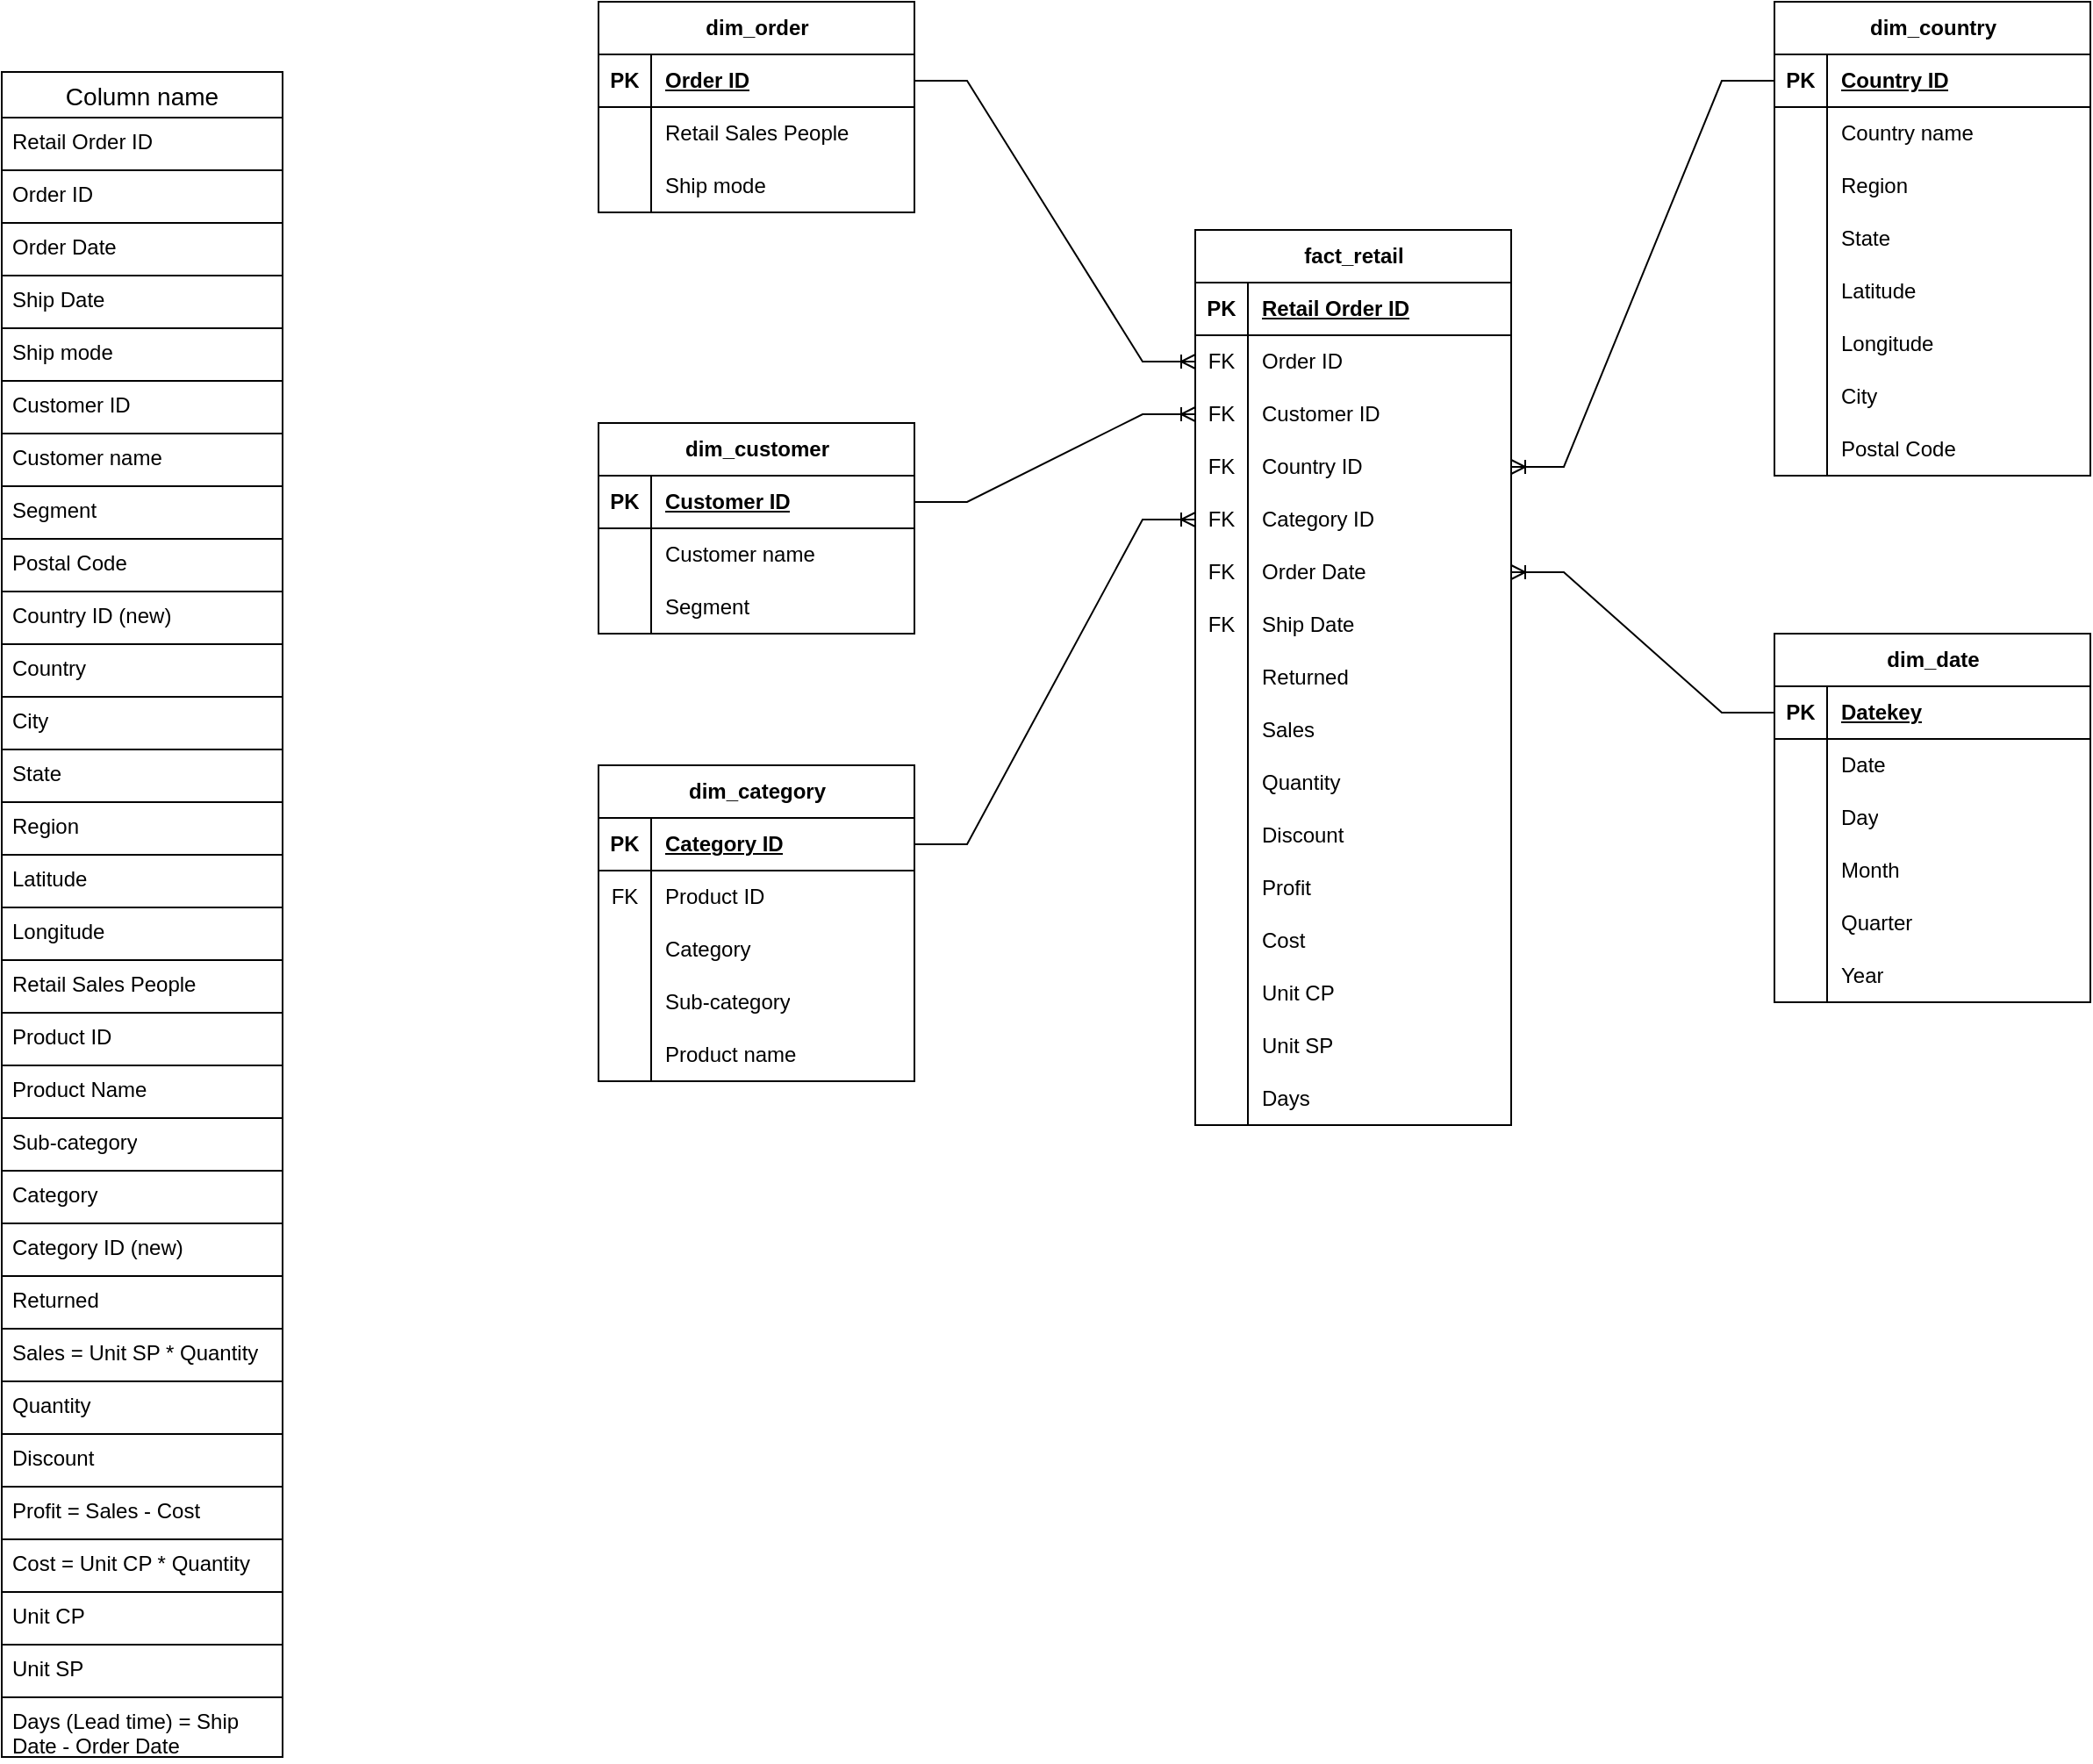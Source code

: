 <mxfile version="27.1.5">
  <diagram name="Trang-1" id="JufBHZk3DTKOrTVZyCO_">
    <mxGraphModel dx="1123" dy="656" grid="1" gridSize="10" guides="1" tooltips="1" connect="1" arrows="1" fold="1" page="1" pageScale="1" pageWidth="827" pageHeight="1169" math="0" shadow="0">
      <root>
        <mxCell id="0" />
        <mxCell id="1" parent="0" />
        <mxCell id="khf0Ti_lGQe8tgm6v5rX-14" value="Column name" style="swimlane;fontStyle=0;childLayout=stackLayout;horizontal=1;startSize=26;horizontalStack=0;resizeParent=1;resizeParentMax=0;resizeLast=0;collapsible=1;marginBottom=0;align=center;fontSize=14;strokeColor=default;" parent="1" vertex="1">
          <mxGeometry x="60" y="100" width="160" height="960" as="geometry">
            <mxRectangle x="60" y="100" width="130" height="30" as="alternateBounds" />
          </mxGeometry>
        </mxCell>
        <mxCell id="khf0Ti_lGQe8tgm6v5rX-15" value="Retail Order ID" style="text;strokeColor=none;fillColor=none;spacingLeft=4;spacingRight=4;overflow=hidden;rotatable=0;points=[[0,0.5],[1,0.5]];portConstraint=eastwest;fontSize=12;whiteSpace=wrap;html=1;" parent="khf0Ti_lGQe8tgm6v5rX-14" vertex="1">
          <mxGeometry y="26" width="160" height="30" as="geometry" />
        </mxCell>
        <mxCell id="khf0Ti_lGQe8tgm6v5rX-16" value="Order ID" style="text;strokeColor=default;fillColor=none;spacingLeft=4;spacingRight=4;overflow=hidden;rotatable=0;points=[[0,0.5],[1,0.5]];portConstraint=eastwest;fontSize=12;whiteSpace=wrap;html=1;" parent="khf0Ti_lGQe8tgm6v5rX-14" vertex="1">
          <mxGeometry y="56" width="160" height="30" as="geometry" />
        </mxCell>
        <mxCell id="khf0Ti_lGQe8tgm6v5rX-17" value="Order Date" style="text;strokeColor=default;fillColor=none;spacingLeft=4;spacingRight=4;overflow=hidden;rotatable=0;points=[[0,0.5],[1,0.5]];portConstraint=eastwest;fontSize=12;whiteSpace=wrap;html=1;" parent="khf0Ti_lGQe8tgm6v5rX-14" vertex="1">
          <mxGeometry y="86" width="160" height="30" as="geometry" />
        </mxCell>
        <mxCell id="khf0Ti_lGQe8tgm6v5rX-20" value="Ship Date" style="text;strokeColor=default;fillColor=none;spacingLeft=4;spacingRight=4;overflow=hidden;rotatable=0;points=[[0,0.5],[1,0.5]];portConstraint=eastwest;fontSize=12;whiteSpace=wrap;html=1;" parent="khf0Ti_lGQe8tgm6v5rX-14" vertex="1">
          <mxGeometry y="116" width="160" height="30" as="geometry" />
        </mxCell>
        <mxCell id="khf0Ti_lGQe8tgm6v5rX-21" value="Ship mode" style="text;strokeColor=default;fillColor=none;spacingLeft=4;spacingRight=4;overflow=hidden;rotatable=0;points=[[0,0.5],[1,0.5]];portConstraint=eastwest;fontSize=12;whiteSpace=wrap;html=1;" parent="khf0Ti_lGQe8tgm6v5rX-14" vertex="1">
          <mxGeometry y="146" width="160" height="30" as="geometry" />
        </mxCell>
        <mxCell id="khf0Ti_lGQe8tgm6v5rX-22" value="Customer ID" style="text;strokeColor=default;fillColor=none;spacingLeft=4;spacingRight=4;overflow=hidden;rotatable=0;points=[[0,0.5],[1,0.5]];portConstraint=eastwest;fontSize=12;whiteSpace=wrap;html=1;" parent="khf0Ti_lGQe8tgm6v5rX-14" vertex="1">
          <mxGeometry y="176" width="160" height="30" as="geometry" />
        </mxCell>
        <mxCell id="khf0Ti_lGQe8tgm6v5rX-23" value="Customer name" style="text;strokeColor=default;fillColor=none;spacingLeft=4;spacingRight=4;overflow=hidden;rotatable=0;points=[[0,0.5],[1,0.5]];portConstraint=eastwest;fontSize=12;whiteSpace=wrap;html=1;" parent="khf0Ti_lGQe8tgm6v5rX-14" vertex="1">
          <mxGeometry y="206" width="160" height="30" as="geometry" />
        </mxCell>
        <mxCell id="khf0Ti_lGQe8tgm6v5rX-24" value="Segment" style="text;strokeColor=default;fillColor=none;spacingLeft=4;spacingRight=4;overflow=hidden;rotatable=0;points=[[0,0.5],[1,0.5]];portConstraint=eastwest;fontSize=12;whiteSpace=wrap;html=1;" parent="khf0Ti_lGQe8tgm6v5rX-14" vertex="1">
          <mxGeometry y="236" width="160" height="30" as="geometry" />
        </mxCell>
        <mxCell id="khf0Ti_lGQe8tgm6v5rX-25" value="Postal Code" style="text;strokeColor=default;fillColor=none;spacingLeft=4;spacingRight=4;overflow=hidden;rotatable=0;points=[[0,0.5],[1,0.5]];portConstraint=eastwest;fontSize=12;whiteSpace=wrap;html=1;" parent="khf0Ti_lGQe8tgm6v5rX-14" vertex="1">
          <mxGeometry y="266" width="160" height="30" as="geometry" />
        </mxCell>
        <mxCell id="khf0Ti_lGQe8tgm6v5rX-129" value="&lt;span&gt;&lt;font style=&quot;color: light-dark(rgb(0, 0, 0), rgb(255, 102, 102));&quot;&gt;Country ID (new)&lt;/font&gt;&lt;/span&gt;" style="text;strokeColor=default;fillColor=none;spacingLeft=4;spacingRight=4;overflow=hidden;rotatable=0;points=[[0,0.5],[1,0.5]];portConstraint=eastwest;fontSize=12;whiteSpace=wrap;html=1;" parent="khf0Ti_lGQe8tgm6v5rX-14" vertex="1">
          <mxGeometry y="296" width="160" height="30" as="geometry" />
        </mxCell>
        <mxCell id="khf0Ti_lGQe8tgm6v5rX-26" value="Country" style="text;strokeColor=default;fillColor=none;spacingLeft=4;spacingRight=4;overflow=hidden;rotatable=0;points=[[0,0.5],[1,0.5]];portConstraint=eastwest;fontSize=12;whiteSpace=wrap;html=1;" parent="khf0Ti_lGQe8tgm6v5rX-14" vertex="1">
          <mxGeometry y="326" width="160" height="30" as="geometry" />
        </mxCell>
        <mxCell id="khf0Ti_lGQe8tgm6v5rX-27" value="City" style="text;strokeColor=default;fillColor=none;spacingLeft=4;spacingRight=4;overflow=hidden;rotatable=0;points=[[0,0.5],[1,0.5]];portConstraint=eastwest;fontSize=12;whiteSpace=wrap;html=1;" parent="khf0Ti_lGQe8tgm6v5rX-14" vertex="1">
          <mxGeometry y="356" width="160" height="30" as="geometry" />
        </mxCell>
        <mxCell id="khf0Ti_lGQe8tgm6v5rX-28" value="State" style="text;strokeColor=default;fillColor=none;spacingLeft=4;spacingRight=4;overflow=hidden;rotatable=0;points=[[0,0.5],[1,0.5]];portConstraint=eastwest;fontSize=12;whiteSpace=wrap;html=1;" parent="khf0Ti_lGQe8tgm6v5rX-14" vertex="1">
          <mxGeometry y="386" width="160" height="30" as="geometry" />
        </mxCell>
        <mxCell id="khf0Ti_lGQe8tgm6v5rX-29" value="Region" style="text;strokeColor=default;fillColor=none;spacingLeft=4;spacingRight=4;overflow=hidden;rotatable=0;points=[[0,0.5],[1,0.5]];portConstraint=eastwest;fontSize=12;whiteSpace=wrap;html=1;" parent="khf0Ti_lGQe8tgm6v5rX-14" vertex="1">
          <mxGeometry y="416" width="160" height="30" as="geometry" />
        </mxCell>
        <mxCell id="khf0Ti_lGQe8tgm6v5rX-30" value="Latitude" style="text;strokeColor=default;fillColor=none;spacingLeft=4;spacingRight=4;overflow=hidden;rotatable=0;points=[[0,0.5],[1,0.5]];portConstraint=eastwest;fontSize=12;whiteSpace=wrap;html=1;" parent="khf0Ti_lGQe8tgm6v5rX-14" vertex="1">
          <mxGeometry y="446" width="160" height="30" as="geometry" />
        </mxCell>
        <mxCell id="khf0Ti_lGQe8tgm6v5rX-31" value="Longitude" style="text;strokeColor=default;fillColor=none;spacingLeft=4;spacingRight=4;overflow=hidden;rotatable=0;points=[[0,0.5],[1,0.5]];portConstraint=eastwest;fontSize=12;whiteSpace=wrap;html=1;" parent="khf0Ti_lGQe8tgm6v5rX-14" vertex="1">
          <mxGeometry y="476" width="160" height="30" as="geometry" />
        </mxCell>
        <mxCell id="khf0Ti_lGQe8tgm6v5rX-32" value="Retail Sales People" style="text;strokeColor=default;fillColor=none;spacingLeft=4;spacingRight=4;overflow=hidden;rotatable=0;points=[[0,0.5],[1,0.5]];portConstraint=eastwest;fontSize=12;whiteSpace=wrap;html=1;" parent="khf0Ti_lGQe8tgm6v5rX-14" vertex="1">
          <mxGeometry y="506" width="160" height="30" as="geometry" />
        </mxCell>
        <mxCell id="khf0Ti_lGQe8tgm6v5rX-33" value="Product ID" style="text;strokeColor=default;fillColor=none;spacingLeft=4;spacingRight=4;overflow=hidden;rotatable=0;points=[[0,0.5],[1,0.5]];portConstraint=eastwest;fontSize=12;whiteSpace=wrap;html=1;" parent="khf0Ti_lGQe8tgm6v5rX-14" vertex="1">
          <mxGeometry y="536" width="160" height="30" as="geometry" />
        </mxCell>
        <mxCell id="khf0Ti_lGQe8tgm6v5rX-34" value="Product Name" style="text;strokeColor=default;fillColor=none;spacingLeft=4;spacingRight=4;overflow=hidden;rotatable=0;points=[[0,0.5],[1,0.5]];portConstraint=eastwest;fontSize=12;whiteSpace=wrap;html=1;" parent="khf0Ti_lGQe8tgm6v5rX-14" vertex="1">
          <mxGeometry y="566" width="160" height="30" as="geometry" />
        </mxCell>
        <mxCell id="khf0Ti_lGQe8tgm6v5rX-35" value="Sub-category" style="text;strokeColor=default;fillColor=none;spacingLeft=4;spacingRight=4;overflow=hidden;rotatable=0;points=[[0,0.5],[1,0.5]];portConstraint=eastwest;fontSize=12;whiteSpace=wrap;html=1;" parent="khf0Ti_lGQe8tgm6v5rX-14" vertex="1">
          <mxGeometry y="596" width="160" height="30" as="geometry" />
        </mxCell>
        <mxCell id="khf0Ti_lGQe8tgm6v5rX-36" value="Category" style="text;strokeColor=default;fillColor=none;spacingLeft=4;spacingRight=4;overflow=hidden;rotatable=0;points=[[0,0.5],[1,0.5]];portConstraint=eastwest;fontSize=12;whiteSpace=wrap;html=1;" parent="khf0Ti_lGQe8tgm6v5rX-14" vertex="1">
          <mxGeometry y="626" width="160" height="30" as="geometry" />
        </mxCell>
        <mxCell id="khf0Ti_lGQe8tgm6v5rX-130" value="&lt;font style=&quot;color: light-dark(rgb(0, 0, 0), rgb(255, 102, 102));&quot;&gt;Category ID (new)&lt;/font&gt;" style="text;strokeColor=default;fillColor=none;spacingLeft=4;spacingRight=4;overflow=hidden;rotatable=0;points=[[0,0.5],[1,0.5]];portConstraint=eastwest;fontSize=12;whiteSpace=wrap;html=1;" parent="khf0Ti_lGQe8tgm6v5rX-14" vertex="1">
          <mxGeometry y="656" width="160" height="30" as="geometry" />
        </mxCell>
        <mxCell id="khf0Ti_lGQe8tgm6v5rX-37" value="Returned" style="text;strokeColor=default;fillColor=none;spacingLeft=4;spacingRight=4;overflow=hidden;rotatable=0;points=[[0,0.5],[1,0.5]];portConstraint=eastwest;fontSize=12;whiteSpace=wrap;html=1;" parent="khf0Ti_lGQe8tgm6v5rX-14" vertex="1">
          <mxGeometry y="686" width="160" height="30" as="geometry" />
        </mxCell>
        <mxCell id="khf0Ti_lGQe8tgm6v5rX-38" value="Sales = Unit SP * Quantity" style="text;strokeColor=default;fillColor=none;spacingLeft=4;spacingRight=4;overflow=hidden;rotatable=0;points=[[0,0.5],[1,0.5]];portConstraint=eastwest;fontSize=12;whiteSpace=wrap;html=1;" parent="khf0Ti_lGQe8tgm6v5rX-14" vertex="1">
          <mxGeometry y="716" width="160" height="30" as="geometry" />
        </mxCell>
        <mxCell id="khf0Ti_lGQe8tgm6v5rX-39" value="Quantity" style="text;strokeColor=default;fillColor=none;spacingLeft=4;spacingRight=4;overflow=hidden;rotatable=0;points=[[0,0.5],[1,0.5]];portConstraint=eastwest;fontSize=12;whiteSpace=wrap;html=1;" parent="khf0Ti_lGQe8tgm6v5rX-14" vertex="1">
          <mxGeometry y="746" width="160" height="30" as="geometry" />
        </mxCell>
        <mxCell id="khf0Ti_lGQe8tgm6v5rX-40" value="Discount" style="text;strokeColor=default;fillColor=none;spacingLeft=4;spacingRight=4;overflow=hidden;rotatable=0;points=[[0,0.5],[1,0.5]];portConstraint=eastwest;fontSize=12;whiteSpace=wrap;html=1;" parent="khf0Ti_lGQe8tgm6v5rX-14" vertex="1">
          <mxGeometry y="776" width="160" height="30" as="geometry" />
        </mxCell>
        <mxCell id="khf0Ti_lGQe8tgm6v5rX-41" value="Profit = Sales - Cost" style="text;strokeColor=default;fillColor=none;spacingLeft=4;spacingRight=4;overflow=hidden;rotatable=0;points=[[0,0.5],[1,0.5]];portConstraint=eastwest;fontSize=12;whiteSpace=wrap;html=1;" parent="khf0Ti_lGQe8tgm6v5rX-14" vertex="1">
          <mxGeometry y="806" width="160" height="30" as="geometry" />
        </mxCell>
        <mxCell id="khf0Ti_lGQe8tgm6v5rX-42" value="Cost = Unit CP * Quantity" style="text;strokeColor=default;fillColor=none;spacingLeft=4;spacingRight=4;overflow=hidden;rotatable=0;points=[[0,0.5],[1,0.5]];portConstraint=eastwest;fontSize=12;whiteSpace=wrap;html=1;" parent="khf0Ti_lGQe8tgm6v5rX-14" vertex="1">
          <mxGeometry y="836" width="160" height="30" as="geometry" />
        </mxCell>
        <mxCell id="khf0Ti_lGQe8tgm6v5rX-43" value="Unit CP" style="text;strokeColor=default;fillColor=none;spacingLeft=4;spacingRight=4;overflow=hidden;rotatable=0;points=[[0,0.5],[1,0.5]];portConstraint=eastwest;fontSize=12;whiteSpace=wrap;html=1;" parent="khf0Ti_lGQe8tgm6v5rX-14" vertex="1">
          <mxGeometry y="866" width="160" height="30" as="geometry" />
        </mxCell>
        <mxCell id="khf0Ti_lGQe8tgm6v5rX-44" value="Unit SP" style="text;strokeColor=default;fillColor=none;spacingLeft=4;spacingRight=4;overflow=hidden;rotatable=0;points=[[0,0.5],[1,0.5]];portConstraint=eastwest;fontSize=12;whiteSpace=wrap;html=1;" parent="khf0Ti_lGQe8tgm6v5rX-14" vertex="1">
          <mxGeometry y="896" width="160" height="30" as="geometry" />
        </mxCell>
        <mxCell id="khf0Ti_lGQe8tgm6v5rX-45" value="Days (Lead time) = Ship Date - Order Date" style="text;strokeColor=default;fillColor=none;spacingLeft=4;spacingRight=4;overflow=hidden;rotatable=0;points=[[0,0.5],[1,0.5]];portConstraint=eastwest;fontSize=12;whiteSpace=wrap;html=1;" parent="khf0Ti_lGQe8tgm6v5rX-14" vertex="1">
          <mxGeometry y="926" width="160" height="34" as="geometry" />
        </mxCell>
        <mxCell id="khf0Ti_lGQe8tgm6v5rX-46" value="fact_retail" style="shape=table;startSize=30;container=1;collapsible=1;childLayout=tableLayout;fixedRows=1;rowLines=0;fontStyle=1;align=center;resizeLast=1;html=1;" parent="1" vertex="1">
          <mxGeometry x="740" y="190" width="180" height="510" as="geometry" />
        </mxCell>
        <mxCell id="khf0Ti_lGQe8tgm6v5rX-47" value="" style="shape=tableRow;horizontal=0;startSize=0;swimlaneHead=0;swimlaneBody=0;fillColor=none;collapsible=0;dropTarget=0;points=[[0,0.5],[1,0.5]];portConstraint=eastwest;top=0;left=0;right=0;bottom=1;" parent="khf0Ti_lGQe8tgm6v5rX-46" vertex="1">
          <mxGeometry y="30" width="180" height="30" as="geometry" />
        </mxCell>
        <mxCell id="khf0Ti_lGQe8tgm6v5rX-48" value="PK" style="shape=partialRectangle;connectable=0;fillColor=none;top=0;left=0;bottom=0;right=0;fontStyle=1;overflow=hidden;whiteSpace=wrap;html=1;" parent="khf0Ti_lGQe8tgm6v5rX-47" vertex="1">
          <mxGeometry width="30" height="30" as="geometry">
            <mxRectangle width="30" height="30" as="alternateBounds" />
          </mxGeometry>
        </mxCell>
        <mxCell id="khf0Ti_lGQe8tgm6v5rX-49" value="Retail Order ID" style="shape=partialRectangle;connectable=0;fillColor=none;top=0;left=0;bottom=0;right=0;align=left;spacingLeft=6;fontStyle=5;overflow=hidden;whiteSpace=wrap;html=1;" parent="khf0Ti_lGQe8tgm6v5rX-47" vertex="1">
          <mxGeometry x="30" width="150" height="30" as="geometry">
            <mxRectangle width="150" height="30" as="alternateBounds" />
          </mxGeometry>
        </mxCell>
        <mxCell id="khf0Ti_lGQe8tgm6v5rX-50" value="" style="shape=tableRow;horizontal=0;startSize=0;swimlaneHead=0;swimlaneBody=0;fillColor=none;collapsible=0;dropTarget=0;points=[[0,0.5],[1,0.5]];portConstraint=eastwest;top=0;left=0;right=0;bottom=0;" parent="khf0Ti_lGQe8tgm6v5rX-46" vertex="1">
          <mxGeometry y="60" width="180" height="30" as="geometry" />
        </mxCell>
        <mxCell id="khf0Ti_lGQe8tgm6v5rX-51" value="FK" style="shape=partialRectangle;connectable=0;fillColor=none;top=0;left=0;bottom=0;right=0;editable=1;overflow=hidden;whiteSpace=wrap;html=1;" parent="khf0Ti_lGQe8tgm6v5rX-50" vertex="1">
          <mxGeometry width="30" height="30" as="geometry">
            <mxRectangle width="30" height="30" as="alternateBounds" />
          </mxGeometry>
        </mxCell>
        <mxCell id="khf0Ti_lGQe8tgm6v5rX-52" value="Order ID" style="shape=partialRectangle;connectable=0;fillColor=none;top=0;left=0;bottom=0;right=0;align=left;spacingLeft=6;overflow=hidden;whiteSpace=wrap;html=1;" parent="khf0Ti_lGQe8tgm6v5rX-50" vertex="1">
          <mxGeometry x="30" width="150" height="30" as="geometry">
            <mxRectangle width="150" height="30" as="alternateBounds" />
          </mxGeometry>
        </mxCell>
        <mxCell id="khf0Ti_lGQe8tgm6v5rX-53" value="" style="shape=tableRow;horizontal=0;startSize=0;swimlaneHead=0;swimlaneBody=0;fillColor=none;collapsible=0;dropTarget=0;points=[[0,0.5],[1,0.5]];portConstraint=eastwest;top=0;left=0;right=0;bottom=0;" parent="khf0Ti_lGQe8tgm6v5rX-46" vertex="1">
          <mxGeometry y="90" width="180" height="30" as="geometry" />
        </mxCell>
        <mxCell id="khf0Ti_lGQe8tgm6v5rX-54" value="FK" style="shape=partialRectangle;connectable=0;fillColor=none;top=0;left=0;bottom=0;right=0;editable=1;overflow=hidden;whiteSpace=wrap;html=1;" parent="khf0Ti_lGQe8tgm6v5rX-53" vertex="1">
          <mxGeometry width="30" height="30" as="geometry">
            <mxRectangle width="30" height="30" as="alternateBounds" />
          </mxGeometry>
        </mxCell>
        <mxCell id="khf0Ti_lGQe8tgm6v5rX-55" value="Customer ID" style="shape=partialRectangle;connectable=0;fillColor=none;top=0;left=0;bottom=0;right=0;align=left;spacingLeft=6;overflow=hidden;whiteSpace=wrap;html=1;" parent="khf0Ti_lGQe8tgm6v5rX-53" vertex="1">
          <mxGeometry x="30" width="150" height="30" as="geometry">
            <mxRectangle width="150" height="30" as="alternateBounds" />
          </mxGeometry>
        </mxCell>
        <mxCell id="khf0Ti_lGQe8tgm6v5rX-56" value="" style="shape=tableRow;horizontal=0;startSize=0;swimlaneHead=0;swimlaneBody=0;fillColor=none;collapsible=0;dropTarget=0;points=[[0,0.5],[1,0.5]];portConstraint=eastwest;top=0;left=0;right=0;bottom=0;" parent="khf0Ti_lGQe8tgm6v5rX-46" vertex="1">
          <mxGeometry y="120" width="180" height="30" as="geometry" />
        </mxCell>
        <mxCell id="khf0Ti_lGQe8tgm6v5rX-57" value="FK" style="shape=partialRectangle;connectable=0;fillColor=none;top=0;left=0;bottom=0;right=0;editable=1;overflow=hidden;whiteSpace=wrap;html=1;" parent="khf0Ti_lGQe8tgm6v5rX-56" vertex="1">
          <mxGeometry width="30" height="30" as="geometry">
            <mxRectangle width="30" height="30" as="alternateBounds" />
          </mxGeometry>
        </mxCell>
        <mxCell id="khf0Ti_lGQe8tgm6v5rX-58" value="Country ID" style="shape=partialRectangle;connectable=0;fillColor=none;top=0;left=0;bottom=0;right=0;align=left;spacingLeft=6;overflow=hidden;whiteSpace=wrap;html=1;" parent="khf0Ti_lGQe8tgm6v5rX-56" vertex="1">
          <mxGeometry x="30" width="150" height="30" as="geometry">
            <mxRectangle width="150" height="30" as="alternateBounds" />
          </mxGeometry>
        </mxCell>
        <mxCell id="khf0Ti_lGQe8tgm6v5rX-166" style="shape=tableRow;horizontal=0;startSize=0;swimlaneHead=0;swimlaneBody=0;fillColor=none;collapsible=0;dropTarget=0;points=[[0,0.5],[1,0.5]];portConstraint=eastwest;top=0;left=0;right=0;bottom=0;" parent="khf0Ti_lGQe8tgm6v5rX-46" vertex="1">
          <mxGeometry y="150" width="180" height="30" as="geometry" />
        </mxCell>
        <mxCell id="khf0Ti_lGQe8tgm6v5rX-167" value="FK" style="shape=partialRectangle;connectable=0;fillColor=none;top=0;left=0;bottom=0;right=0;editable=1;overflow=hidden;whiteSpace=wrap;html=1;" parent="khf0Ti_lGQe8tgm6v5rX-166" vertex="1">
          <mxGeometry width="30" height="30" as="geometry">
            <mxRectangle width="30" height="30" as="alternateBounds" />
          </mxGeometry>
        </mxCell>
        <mxCell id="khf0Ti_lGQe8tgm6v5rX-168" value="Category ID" style="shape=partialRectangle;connectable=0;fillColor=none;top=0;left=0;bottom=0;right=0;align=left;spacingLeft=6;overflow=hidden;whiteSpace=wrap;html=1;" parent="khf0Ti_lGQe8tgm6v5rX-166" vertex="1">
          <mxGeometry x="30" width="150" height="30" as="geometry">
            <mxRectangle width="150" height="30" as="alternateBounds" />
          </mxGeometry>
        </mxCell>
        <mxCell id="khf0Ti_lGQe8tgm6v5rX-181" style="shape=tableRow;horizontal=0;startSize=0;swimlaneHead=0;swimlaneBody=0;fillColor=none;collapsible=0;dropTarget=0;points=[[0,0.5],[1,0.5]];portConstraint=eastwest;top=0;left=0;right=0;bottom=0;" parent="khf0Ti_lGQe8tgm6v5rX-46" vertex="1">
          <mxGeometry y="180" width="180" height="30" as="geometry" />
        </mxCell>
        <mxCell id="khf0Ti_lGQe8tgm6v5rX-182" value="FK" style="shape=partialRectangle;connectable=0;fillColor=none;top=0;left=0;bottom=0;right=0;editable=1;overflow=hidden;whiteSpace=wrap;html=1;" parent="khf0Ti_lGQe8tgm6v5rX-181" vertex="1">
          <mxGeometry width="30" height="30" as="geometry">
            <mxRectangle width="30" height="30" as="alternateBounds" />
          </mxGeometry>
        </mxCell>
        <mxCell id="khf0Ti_lGQe8tgm6v5rX-183" value="Order Date" style="shape=partialRectangle;connectable=0;fillColor=none;top=0;left=0;bottom=0;right=0;align=left;spacingLeft=6;overflow=hidden;whiteSpace=wrap;html=1;" parent="khf0Ti_lGQe8tgm6v5rX-181" vertex="1">
          <mxGeometry x="30" width="150" height="30" as="geometry">
            <mxRectangle width="150" height="30" as="alternateBounds" />
          </mxGeometry>
        </mxCell>
        <mxCell id="khf0Ti_lGQe8tgm6v5rX-178" style="shape=tableRow;horizontal=0;startSize=0;swimlaneHead=0;swimlaneBody=0;fillColor=none;collapsible=0;dropTarget=0;points=[[0,0.5],[1,0.5]];portConstraint=eastwest;top=0;left=0;right=0;bottom=0;" parent="khf0Ti_lGQe8tgm6v5rX-46" vertex="1">
          <mxGeometry y="210" width="180" height="30" as="geometry" />
        </mxCell>
        <mxCell id="khf0Ti_lGQe8tgm6v5rX-179" value="&lt;font style=&quot;color: light-dark(rgb(0, 0, 0), rgb(255, 255, 102));&quot;&gt;FK&lt;/font&gt;" style="shape=partialRectangle;connectable=0;fillColor=none;top=0;left=0;bottom=0;right=0;editable=1;overflow=hidden;whiteSpace=wrap;html=1;" parent="khf0Ti_lGQe8tgm6v5rX-178" vertex="1">
          <mxGeometry width="30" height="30" as="geometry">
            <mxRectangle width="30" height="30" as="alternateBounds" />
          </mxGeometry>
        </mxCell>
        <mxCell id="khf0Ti_lGQe8tgm6v5rX-180" value="Ship Date" style="shape=partialRectangle;connectable=0;fillColor=none;top=0;left=0;bottom=0;right=0;align=left;spacingLeft=6;overflow=hidden;whiteSpace=wrap;html=1;" parent="khf0Ti_lGQe8tgm6v5rX-178" vertex="1">
          <mxGeometry x="30" width="150" height="30" as="geometry">
            <mxRectangle width="150" height="30" as="alternateBounds" />
          </mxGeometry>
        </mxCell>
        <mxCell id="khf0Ti_lGQe8tgm6v5rX-175" style="shape=tableRow;horizontal=0;startSize=0;swimlaneHead=0;swimlaneBody=0;fillColor=none;collapsible=0;dropTarget=0;points=[[0,0.5],[1,0.5]];portConstraint=eastwest;top=0;left=0;right=0;bottom=0;" parent="khf0Ti_lGQe8tgm6v5rX-46" vertex="1">
          <mxGeometry y="240" width="180" height="30" as="geometry" />
        </mxCell>
        <mxCell id="khf0Ti_lGQe8tgm6v5rX-176" style="shape=partialRectangle;connectable=0;fillColor=none;top=0;left=0;bottom=0;right=0;editable=1;overflow=hidden;whiteSpace=wrap;html=1;" parent="khf0Ti_lGQe8tgm6v5rX-175" vertex="1">
          <mxGeometry width="30" height="30" as="geometry">
            <mxRectangle width="30" height="30" as="alternateBounds" />
          </mxGeometry>
        </mxCell>
        <mxCell id="khf0Ti_lGQe8tgm6v5rX-177" value="Returned" style="shape=partialRectangle;connectable=0;fillColor=none;top=0;left=0;bottom=0;right=0;align=left;spacingLeft=6;overflow=hidden;whiteSpace=wrap;html=1;" parent="khf0Ti_lGQe8tgm6v5rX-175" vertex="1">
          <mxGeometry x="30" width="150" height="30" as="geometry">
            <mxRectangle width="150" height="30" as="alternateBounds" />
          </mxGeometry>
        </mxCell>
        <mxCell id="khf0Ti_lGQe8tgm6v5rX-172" style="shape=tableRow;horizontal=0;startSize=0;swimlaneHead=0;swimlaneBody=0;fillColor=none;collapsible=0;dropTarget=0;points=[[0,0.5],[1,0.5]];portConstraint=eastwest;top=0;left=0;right=0;bottom=0;" parent="khf0Ti_lGQe8tgm6v5rX-46" vertex="1">
          <mxGeometry y="270" width="180" height="30" as="geometry" />
        </mxCell>
        <mxCell id="khf0Ti_lGQe8tgm6v5rX-173" style="shape=partialRectangle;connectable=0;fillColor=none;top=0;left=0;bottom=0;right=0;editable=1;overflow=hidden;whiteSpace=wrap;html=1;" parent="khf0Ti_lGQe8tgm6v5rX-172" vertex="1">
          <mxGeometry width="30" height="30" as="geometry">
            <mxRectangle width="30" height="30" as="alternateBounds" />
          </mxGeometry>
        </mxCell>
        <mxCell id="khf0Ti_lGQe8tgm6v5rX-174" value="Sales" style="shape=partialRectangle;connectable=0;fillColor=none;top=0;left=0;bottom=0;right=0;align=left;spacingLeft=6;overflow=hidden;whiteSpace=wrap;html=1;" parent="khf0Ti_lGQe8tgm6v5rX-172" vertex="1">
          <mxGeometry x="30" width="150" height="30" as="geometry">
            <mxRectangle width="150" height="30" as="alternateBounds" />
          </mxGeometry>
        </mxCell>
        <mxCell id="khf0Ti_lGQe8tgm6v5rX-169" style="shape=tableRow;horizontal=0;startSize=0;swimlaneHead=0;swimlaneBody=0;fillColor=none;collapsible=0;dropTarget=0;points=[[0,0.5],[1,0.5]];portConstraint=eastwest;top=0;left=0;right=0;bottom=0;" parent="khf0Ti_lGQe8tgm6v5rX-46" vertex="1">
          <mxGeometry y="300" width="180" height="30" as="geometry" />
        </mxCell>
        <mxCell id="khf0Ti_lGQe8tgm6v5rX-170" style="shape=partialRectangle;connectable=0;fillColor=none;top=0;left=0;bottom=0;right=0;editable=1;overflow=hidden;whiteSpace=wrap;html=1;" parent="khf0Ti_lGQe8tgm6v5rX-169" vertex="1">
          <mxGeometry width="30" height="30" as="geometry">
            <mxRectangle width="30" height="30" as="alternateBounds" />
          </mxGeometry>
        </mxCell>
        <mxCell id="khf0Ti_lGQe8tgm6v5rX-171" value="Quantity" style="shape=partialRectangle;connectable=0;fillColor=none;top=0;left=0;bottom=0;right=0;align=left;spacingLeft=6;overflow=hidden;whiteSpace=wrap;html=1;" parent="khf0Ti_lGQe8tgm6v5rX-169" vertex="1">
          <mxGeometry x="30" width="150" height="30" as="geometry">
            <mxRectangle width="150" height="30" as="alternateBounds" />
          </mxGeometry>
        </mxCell>
        <mxCell id="khf0Ti_lGQe8tgm6v5rX-184" style="shape=tableRow;horizontal=0;startSize=0;swimlaneHead=0;swimlaneBody=0;fillColor=none;collapsible=0;dropTarget=0;points=[[0,0.5],[1,0.5]];portConstraint=eastwest;top=0;left=0;right=0;bottom=0;" parent="khf0Ti_lGQe8tgm6v5rX-46" vertex="1">
          <mxGeometry y="330" width="180" height="30" as="geometry" />
        </mxCell>
        <mxCell id="khf0Ti_lGQe8tgm6v5rX-185" style="shape=partialRectangle;connectable=0;fillColor=none;top=0;left=0;bottom=0;right=0;editable=1;overflow=hidden;whiteSpace=wrap;html=1;" parent="khf0Ti_lGQe8tgm6v5rX-184" vertex="1">
          <mxGeometry width="30" height="30" as="geometry">
            <mxRectangle width="30" height="30" as="alternateBounds" />
          </mxGeometry>
        </mxCell>
        <mxCell id="khf0Ti_lGQe8tgm6v5rX-186" value="Discount" style="shape=partialRectangle;connectable=0;fillColor=none;top=0;left=0;bottom=0;right=0;align=left;spacingLeft=6;overflow=hidden;whiteSpace=wrap;html=1;" parent="khf0Ti_lGQe8tgm6v5rX-184" vertex="1">
          <mxGeometry x="30" width="150" height="30" as="geometry">
            <mxRectangle width="150" height="30" as="alternateBounds" />
          </mxGeometry>
        </mxCell>
        <mxCell id="khf0Ti_lGQe8tgm6v5rX-187" style="shape=tableRow;horizontal=0;startSize=0;swimlaneHead=0;swimlaneBody=0;fillColor=none;collapsible=0;dropTarget=0;points=[[0,0.5],[1,0.5]];portConstraint=eastwest;top=0;left=0;right=0;bottom=0;" parent="khf0Ti_lGQe8tgm6v5rX-46" vertex="1">
          <mxGeometry y="360" width="180" height="30" as="geometry" />
        </mxCell>
        <mxCell id="khf0Ti_lGQe8tgm6v5rX-188" style="shape=partialRectangle;connectable=0;fillColor=none;top=0;left=0;bottom=0;right=0;editable=1;overflow=hidden;whiteSpace=wrap;html=1;" parent="khf0Ti_lGQe8tgm6v5rX-187" vertex="1">
          <mxGeometry width="30" height="30" as="geometry">
            <mxRectangle width="30" height="30" as="alternateBounds" />
          </mxGeometry>
        </mxCell>
        <mxCell id="khf0Ti_lGQe8tgm6v5rX-189" value="Profit" style="shape=partialRectangle;connectable=0;fillColor=none;top=0;left=0;bottom=0;right=0;align=left;spacingLeft=6;overflow=hidden;whiteSpace=wrap;html=1;" parent="khf0Ti_lGQe8tgm6v5rX-187" vertex="1">
          <mxGeometry x="30" width="150" height="30" as="geometry">
            <mxRectangle width="150" height="30" as="alternateBounds" />
          </mxGeometry>
        </mxCell>
        <mxCell id="khf0Ti_lGQe8tgm6v5rX-190" style="shape=tableRow;horizontal=0;startSize=0;swimlaneHead=0;swimlaneBody=0;fillColor=none;collapsible=0;dropTarget=0;points=[[0,0.5],[1,0.5]];portConstraint=eastwest;top=0;left=0;right=0;bottom=0;" parent="khf0Ti_lGQe8tgm6v5rX-46" vertex="1">
          <mxGeometry y="390" width="180" height="30" as="geometry" />
        </mxCell>
        <mxCell id="khf0Ti_lGQe8tgm6v5rX-191" style="shape=partialRectangle;connectable=0;fillColor=none;top=0;left=0;bottom=0;right=0;editable=1;overflow=hidden;whiteSpace=wrap;html=1;" parent="khf0Ti_lGQe8tgm6v5rX-190" vertex="1">
          <mxGeometry width="30" height="30" as="geometry">
            <mxRectangle width="30" height="30" as="alternateBounds" />
          </mxGeometry>
        </mxCell>
        <mxCell id="khf0Ti_lGQe8tgm6v5rX-192" value="Cost" style="shape=partialRectangle;connectable=0;fillColor=none;top=0;left=0;bottom=0;right=0;align=left;spacingLeft=6;overflow=hidden;whiteSpace=wrap;html=1;" parent="khf0Ti_lGQe8tgm6v5rX-190" vertex="1">
          <mxGeometry x="30" width="150" height="30" as="geometry">
            <mxRectangle width="150" height="30" as="alternateBounds" />
          </mxGeometry>
        </mxCell>
        <mxCell id="khf0Ti_lGQe8tgm6v5rX-193" style="shape=tableRow;horizontal=0;startSize=0;swimlaneHead=0;swimlaneBody=0;fillColor=none;collapsible=0;dropTarget=0;points=[[0,0.5],[1,0.5]];portConstraint=eastwest;top=0;left=0;right=0;bottom=0;" parent="khf0Ti_lGQe8tgm6v5rX-46" vertex="1">
          <mxGeometry y="420" width="180" height="30" as="geometry" />
        </mxCell>
        <mxCell id="khf0Ti_lGQe8tgm6v5rX-194" style="shape=partialRectangle;connectable=0;fillColor=none;top=0;left=0;bottom=0;right=0;editable=1;overflow=hidden;whiteSpace=wrap;html=1;" parent="khf0Ti_lGQe8tgm6v5rX-193" vertex="1">
          <mxGeometry width="30" height="30" as="geometry">
            <mxRectangle width="30" height="30" as="alternateBounds" />
          </mxGeometry>
        </mxCell>
        <mxCell id="khf0Ti_lGQe8tgm6v5rX-195" value="Unit CP" style="shape=partialRectangle;connectable=0;fillColor=none;top=0;left=0;bottom=0;right=0;align=left;spacingLeft=6;overflow=hidden;whiteSpace=wrap;html=1;" parent="khf0Ti_lGQe8tgm6v5rX-193" vertex="1">
          <mxGeometry x="30" width="150" height="30" as="geometry">
            <mxRectangle width="150" height="30" as="alternateBounds" />
          </mxGeometry>
        </mxCell>
        <mxCell id="khf0Ti_lGQe8tgm6v5rX-196" style="shape=tableRow;horizontal=0;startSize=0;swimlaneHead=0;swimlaneBody=0;fillColor=none;collapsible=0;dropTarget=0;points=[[0,0.5],[1,0.5]];portConstraint=eastwest;top=0;left=0;right=0;bottom=0;" parent="khf0Ti_lGQe8tgm6v5rX-46" vertex="1">
          <mxGeometry y="450" width="180" height="30" as="geometry" />
        </mxCell>
        <mxCell id="khf0Ti_lGQe8tgm6v5rX-197" style="shape=partialRectangle;connectable=0;fillColor=none;top=0;left=0;bottom=0;right=0;editable=1;overflow=hidden;whiteSpace=wrap;html=1;" parent="khf0Ti_lGQe8tgm6v5rX-196" vertex="1">
          <mxGeometry width="30" height="30" as="geometry">
            <mxRectangle width="30" height="30" as="alternateBounds" />
          </mxGeometry>
        </mxCell>
        <mxCell id="khf0Ti_lGQe8tgm6v5rX-198" value="Unit SP" style="shape=partialRectangle;connectable=0;fillColor=none;top=0;left=0;bottom=0;right=0;align=left;spacingLeft=6;overflow=hidden;whiteSpace=wrap;html=1;" parent="khf0Ti_lGQe8tgm6v5rX-196" vertex="1">
          <mxGeometry x="30" width="150" height="30" as="geometry">
            <mxRectangle width="150" height="30" as="alternateBounds" />
          </mxGeometry>
        </mxCell>
        <mxCell id="khf0Ti_lGQe8tgm6v5rX-199" style="shape=tableRow;horizontal=0;startSize=0;swimlaneHead=0;swimlaneBody=0;fillColor=none;collapsible=0;dropTarget=0;points=[[0,0.5],[1,0.5]];portConstraint=eastwest;top=0;left=0;right=0;bottom=0;" parent="khf0Ti_lGQe8tgm6v5rX-46" vertex="1">
          <mxGeometry y="480" width="180" height="30" as="geometry" />
        </mxCell>
        <mxCell id="khf0Ti_lGQe8tgm6v5rX-200" style="shape=partialRectangle;connectable=0;fillColor=none;top=0;left=0;bottom=0;right=0;editable=1;overflow=hidden;whiteSpace=wrap;html=1;" parent="khf0Ti_lGQe8tgm6v5rX-199" vertex="1">
          <mxGeometry width="30" height="30" as="geometry">
            <mxRectangle width="30" height="30" as="alternateBounds" />
          </mxGeometry>
        </mxCell>
        <mxCell id="khf0Ti_lGQe8tgm6v5rX-201" value="Days" style="shape=partialRectangle;connectable=0;fillColor=none;top=0;left=0;bottom=0;right=0;align=left;spacingLeft=6;overflow=hidden;whiteSpace=wrap;html=1;" parent="khf0Ti_lGQe8tgm6v5rX-199" vertex="1">
          <mxGeometry x="30" width="150" height="30" as="geometry">
            <mxRectangle width="150" height="30" as="alternateBounds" />
          </mxGeometry>
        </mxCell>
        <mxCell id="khf0Ti_lGQe8tgm6v5rX-59" value="dim_order" style="shape=table;startSize=30;container=1;collapsible=1;childLayout=tableLayout;fixedRows=1;rowLines=0;fontStyle=1;align=center;resizeLast=1;html=1;" parent="1" vertex="1">
          <mxGeometry x="400" y="60" width="180" height="120" as="geometry" />
        </mxCell>
        <mxCell id="khf0Ti_lGQe8tgm6v5rX-60" value="" style="shape=tableRow;horizontal=0;startSize=0;swimlaneHead=0;swimlaneBody=0;fillColor=none;collapsible=0;dropTarget=0;points=[[0,0.5],[1,0.5]];portConstraint=eastwest;top=0;left=0;right=0;bottom=1;" parent="khf0Ti_lGQe8tgm6v5rX-59" vertex="1">
          <mxGeometry y="30" width="180" height="30" as="geometry" />
        </mxCell>
        <mxCell id="khf0Ti_lGQe8tgm6v5rX-61" value="PK" style="shape=partialRectangle;connectable=0;fillColor=none;top=0;left=0;bottom=0;right=0;fontStyle=1;overflow=hidden;whiteSpace=wrap;html=1;" parent="khf0Ti_lGQe8tgm6v5rX-60" vertex="1">
          <mxGeometry width="30" height="30" as="geometry">
            <mxRectangle width="30" height="30" as="alternateBounds" />
          </mxGeometry>
        </mxCell>
        <mxCell id="khf0Ti_lGQe8tgm6v5rX-62" value="Order ID" style="shape=partialRectangle;connectable=0;fillColor=none;top=0;left=0;bottom=0;right=0;align=left;spacingLeft=6;fontStyle=5;overflow=hidden;whiteSpace=wrap;html=1;" parent="khf0Ti_lGQe8tgm6v5rX-60" vertex="1">
          <mxGeometry x="30" width="150" height="30" as="geometry">
            <mxRectangle width="150" height="30" as="alternateBounds" />
          </mxGeometry>
        </mxCell>
        <mxCell id="khf0Ti_lGQe8tgm6v5rX-63" value="" style="shape=tableRow;horizontal=0;startSize=0;swimlaneHead=0;swimlaneBody=0;fillColor=none;collapsible=0;dropTarget=0;points=[[0,0.5],[1,0.5]];portConstraint=eastwest;top=0;left=0;right=0;bottom=0;" parent="khf0Ti_lGQe8tgm6v5rX-59" vertex="1">
          <mxGeometry y="60" width="180" height="30" as="geometry" />
        </mxCell>
        <mxCell id="khf0Ti_lGQe8tgm6v5rX-64" value="" style="shape=partialRectangle;connectable=0;fillColor=none;top=0;left=0;bottom=0;right=0;editable=1;overflow=hidden;whiteSpace=wrap;html=1;" parent="khf0Ti_lGQe8tgm6v5rX-63" vertex="1">
          <mxGeometry width="30" height="30" as="geometry">
            <mxRectangle width="30" height="30" as="alternateBounds" />
          </mxGeometry>
        </mxCell>
        <mxCell id="khf0Ti_lGQe8tgm6v5rX-65" value="Retail Sales People" style="shape=partialRectangle;connectable=0;fillColor=none;top=0;left=0;bottom=0;right=0;align=left;spacingLeft=6;overflow=hidden;whiteSpace=wrap;html=1;" parent="khf0Ti_lGQe8tgm6v5rX-63" vertex="1">
          <mxGeometry x="30" width="150" height="30" as="geometry">
            <mxRectangle width="150" height="30" as="alternateBounds" />
          </mxGeometry>
        </mxCell>
        <mxCell id="khf0Ti_lGQe8tgm6v5rX-88" style="shape=tableRow;horizontal=0;startSize=0;swimlaneHead=0;swimlaneBody=0;fillColor=none;collapsible=0;dropTarget=0;points=[[0,0.5],[1,0.5]];portConstraint=eastwest;top=0;left=0;right=0;bottom=0;" parent="khf0Ti_lGQe8tgm6v5rX-59" vertex="1">
          <mxGeometry y="90" width="180" height="30" as="geometry" />
        </mxCell>
        <mxCell id="khf0Ti_lGQe8tgm6v5rX-89" style="shape=partialRectangle;connectable=0;fillColor=none;top=0;left=0;bottom=0;right=0;editable=1;overflow=hidden;whiteSpace=wrap;html=1;" parent="khf0Ti_lGQe8tgm6v5rX-88" vertex="1">
          <mxGeometry width="30" height="30" as="geometry">
            <mxRectangle width="30" height="30" as="alternateBounds" />
          </mxGeometry>
        </mxCell>
        <mxCell id="khf0Ti_lGQe8tgm6v5rX-90" value="Ship mode" style="shape=partialRectangle;connectable=0;fillColor=none;top=0;left=0;bottom=0;right=0;align=left;spacingLeft=6;overflow=hidden;whiteSpace=wrap;html=1;" parent="khf0Ti_lGQe8tgm6v5rX-88" vertex="1">
          <mxGeometry x="30" width="150" height="30" as="geometry">
            <mxRectangle width="150" height="30" as="alternateBounds" />
          </mxGeometry>
        </mxCell>
        <mxCell id="khf0Ti_lGQe8tgm6v5rX-75" value="dim_customer" style="shape=table;startSize=30;container=1;collapsible=1;childLayout=tableLayout;fixedRows=1;rowLines=0;fontStyle=1;align=center;resizeLast=1;html=1;" parent="1" vertex="1">
          <mxGeometry x="400" y="300" width="180" height="120" as="geometry" />
        </mxCell>
        <mxCell id="khf0Ti_lGQe8tgm6v5rX-76" value="" style="shape=tableRow;horizontal=0;startSize=0;swimlaneHead=0;swimlaneBody=0;fillColor=none;collapsible=0;dropTarget=0;points=[[0,0.5],[1,0.5]];portConstraint=eastwest;top=0;left=0;right=0;bottom=1;" parent="khf0Ti_lGQe8tgm6v5rX-75" vertex="1">
          <mxGeometry y="30" width="180" height="30" as="geometry" />
        </mxCell>
        <mxCell id="khf0Ti_lGQe8tgm6v5rX-77" value="PK" style="shape=partialRectangle;connectable=0;fillColor=none;top=0;left=0;bottom=0;right=0;fontStyle=1;overflow=hidden;whiteSpace=wrap;html=1;" parent="khf0Ti_lGQe8tgm6v5rX-76" vertex="1">
          <mxGeometry width="30" height="30" as="geometry">
            <mxRectangle width="30" height="30" as="alternateBounds" />
          </mxGeometry>
        </mxCell>
        <mxCell id="khf0Ti_lGQe8tgm6v5rX-78" value="Customer ID" style="shape=partialRectangle;connectable=0;fillColor=none;top=0;left=0;bottom=0;right=0;align=left;spacingLeft=6;fontStyle=5;overflow=hidden;whiteSpace=wrap;html=1;" parent="khf0Ti_lGQe8tgm6v5rX-76" vertex="1">
          <mxGeometry x="30" width="150" height="30" as="geometry">
            <mxRectangle width="150" height="30" as="alternateBounds" />
          </mxGeometry>
        </mxCell>
        <mxCell id="khf0Ti_lGQe8tgm6v5rX-79" value="" style="shape=tableRow;horizontal=0;startSize=0;swimlaneHead=0;swimlaneBody=0;fillColor=none;collapsible=0;dropTarget=0;points=[[0,0.5],[1,0.5]];portConstraint=eastwest;top=0;left=0;right=0;bottom=0;" parent="khf0Ti_lGQe8tgm6v5rX-75" vertex="1">
          <mxGeometry y="60" width="180" height="30" as="geometry" />
        </mxCell>
        <mxCell id="khf0Ti_lGQe8tgm6v5rX-80" value="" style="shape=partialRectangle;connectable=0;fillColor=none;top=0;left=0;bottom=0;right=0;editable=1;overflow=hidden;whiteSpace=wrap;html=1;" parent="khf0Ti_lGQe8tgm6v5rX-79" vertex="1">
          <mxGeometry width="30" height="30" as="geometry">
            <mxRectangle width="30" height="30" as="alternateBounds" />
          </mxGeometry>
        </mxCell>
        <mxCell id="khf0Ti_lGQe8tgm6v5rX-81" value="Customer name" style="shape=partialRectangle;connectable=0;fillColor=none;top=0;left=0;bottom=0;right=0;align=left;spacingLeft=6;overflow=hidden;whiteSpace=wrap;html=1;" parent="khf0Ti_lGQe8tgm6v5rX-79" vertex="1">
          <mxGeometry x="30" width="150" height="30" as="geometry">
            <mxRectangle width="150" height="30" as="alternateBounds" />
          </mxGeometry>
        </mxCell>
        <mxCell id="khf0Ti_lGQe8tgm6v5rX-82" value="" style="shape=tableRow;horizontal=0;startSize=0;swimlaneHead=0;swimlaneBody=0;fillColor=none;collapsible=0;dropTarget=0;points=[[0,0.5],[1,0.5]];portConstraint=eastwest;top=0;left=0;right=0;bottom=0;" parent="khf0Ti_lGQe8tgm6v5rX-75" vertex="1">
          <mxGeometry y="90" width="180" height="30" as="geometry" />
        </mxCell>
        <mxCell id="khf0Ti_lGQe8tgm6v5rX-83" value="" style="shape=partialRectangle;connectable=0;fillColor=none;top=0;left=0;bottom=0;right=0;editable=1;overflow=hidden;whiteSpace=wrap;html=1;" parent="khf0Ti_lGQe8tgm6v5rX-82" vertex="1">
          <mxGeometry width="30" height="30" as="geometry">
            <mxRectangle width="30" height="30" as="alternateBounds" />
          </mxGeometry>
        </mxCell>
        <mxCell id="khf0Ti_lGQe8tgm6v5rX-84" value="Segment" style="shape=partialRectangle;connectable=0;fillColor=none;top=0;left=0;bottom=0;right=0;align=left;spacingLeft=6;overflow=hidden;whiteSpace=wrap;html=1;" parent="khf0Ti_lGQe8tgm6v5rX-82" vertex="1">
          <mxGeometry x="30" width="150" height="30" as="geometry">
            <mxRectangle width="150" height="30" as="alternateBounds" />
          </mxGeometry>
        </mxCell>
        <mxCell id="khf0Ti_lGQe8tgm6v5rX-91" value="dim_country" style="shape=table;startSize=30;container=1;collapsible=1;childLayout=tableLayout;fixedRows=1;rowLines=0;fontStyle=1;align=center;resizeLast=1;html=1;" parent="1" vertex="1">
          <mxGeometry x="1070" y="60" width="180" height="270" as="geometry" />
        </mxCell>
        <mxCell id="khf0Ti_lGQe8tgm6v5rX-92" value="" style="shape=tableRow;horizontal=0;startSize=0;swimlaneHead=0;swimlaneBody=0;fillColor=none;collapsible=0;dropTarget=0;points=[[0,0.5],[1,0.5]];portConstraint=eastwest;top=0;left=0;right=0;bottom=1;" parent="khf0Ti_lGQe8tgm6v5rX-91" vertex="1">
          <mxGeometry y="30" width="180" height="30" as="geometry" />
        </mxCell>
        <mxCell id="khf0Ti_lGQe8tgm6v5rX-93" value="PK" style="shape=partialRectangle;connectable=0;fillColor=none;top=0;left=0;bottom=0;right=0;fontStyle=1;overflow=hidden;whiteSpace=wrap;html=1;" parent="khf0Ti_lGQe8tgm6v5rX-92" vertex="1">
          <mxGeometry width="30" height="30" as="geometry">
            <mxRectangle width="30" height="30" as="alternateBounds" />
          </mxGeometry>
        </mxCell>
        <mxCell id="khf0Ti_lGQe8tgm6v5rX-94" value="Country ID" style="shape=partialRectangle;connectable=0;fillColor=none;top=0;left=0;bottom=0;right=0;align=left;spacingLeft=6;fontStyle=5;overflow=hidden;whiteSpace=wrap;html=1;" parent="khf0Ti_lGQe8tgm6v5rX-92" vertex="1">
          <mxGeometry x="30" width="150" height="30" as="geometry">
            <mxRectangle width="150" height="30" as="alternateBounds" />
          </mxGeometry>
        </mxCell>
        <mxCell id="khf0Ti_lGQe8tgm6v5rX-126" style="shape=tableRow;horizontal=0;startSize=0;swimlaneHead=0;swimlaneBody=0;fillColor=none;collapsible=0;dropTarget=0;points=[[0,0.5],[1,0.5]];portConstraint=eastwest;top=0;left=0;right=0;bottom=0;" parent="khf0Ti_lGQe8tgm6v5rX-91" vertex="1">
          <mxGeometry y="60" width="180" height="30" as="geometry" />
        </mxCell>
        <mxCell id="khf0Ti_lGQe8tgm6v5rX-127" style="shape=partialRectangle;connectable=0;fillColor=none;top=0;left=0;bottom=0;right=0;editable=1;overflow=hidden;whiteSpace=wrap;html=1;" parent="khf0Ti_lGQe8tgm6v5rX-126" vertex="1">
          <mxGeometry width="30" height="30" as="geometry">
            <mxRectangle width="30" height="30" as="alternateBounds" />
          </mxGeometry>
        </mxCell>
        <mxCell id="khf0Ti_lGQe8tgm6v5rX-128" value="Country name" style="shape=partialRectangle;connectable=0;fillColor=none;top=0;left=0;bottom=0;right=0;align=left;spacingLeft=6;overflow=hidden;whiteSpace=wrap;html=1;" parent="khf0Ti_lGQe8tgm6v5rX-126" vertex="1">
          <mxGeometry x="30" width="150" height="30" as="geometry">
            <mxRectangle width="150" height="30" as="alternateBounds" />
          </mxGeometry>
        </mxCell>
        <mxCell id="khf0Ti_lGQe8tgm6v5rX-95" value="" style="shape=tableRow;horizontal=0;startSize=0;swimlaneHead=0;swimlaneBody=0;fillColor=none;collapsible=0;dropTarget=0;points=[[0,0.5],[1,0.5]];portConstraint=eastwest;top=0;left=0;right=0;bottom=0;" parent="khf0Ti_lGQe8tgm6v5rX-91" vertex="1">
          <mxGeometry y="90" width="180" height="30" as="geometry" />
        </mxCell>
        <mxCell id="khf0Ti_lGQe8tgm6v5rX-96" value="" style="shape=partialRectangle;connectable=0;fillColor=none;top=0;left=0;bottom=0;right=0;editable=1;overflow=hidden;whiteSpace=wrap;html=1;" parent="khf0Ti_lGQe8tgm6v5rX-95" vertex="1">
          <mxGeometry width="30" height="30" as="geometry">
            <mxRectangle width="30" height="30" as="alternateBounds" />
          </mxGeometry>
        </mxCell>
        <mxCell id="khf0Ti_lGQe8tgm6v5rX-97" value="Region" style="shape=partialRectangle;connectable=0;fillColor=none;top=0;left=0;bottom=0;right=0;align=left;spacingLeft=6;overflow=hidden;whiteSpace=wrap;html=1;" parent="khf0Ti_lGQe8tgm6v5rX-95" vertex="1">
          <mxGeometry x="30" width="150" height="30" as="geometry">
            <mxRectangle width="150" height="30" as="alternateBounds" />
          </mxGeometry>
        </mxCell>
        <mxCell id="khf0Ti_lGQe8tgm6v5rX-98" value="" style="shape=tableRow;horizontal=0;startSize=0;swimlaneHead=0;swimlaneBody=0;fillColor=none;collapsible=0;dropTarget=0;points=[[0,0.5],[1,0.5]];portConstraint=eastwest;top=0;left=0;right=0;bottom=0;" parent="khf0Ti_lGQe8tgm6v5rX-91" vertex="1">
          <mxGeometry y="120" width="180" height="30" as="geometry" />
        </mxCell>
        <mxCell id="khf0Ti_lGQe8tgm6v5rX-99" value="" style="shape=partialRectangle;connectable=0;fillColor=none;top=0;left=0;bottom=0;right=0;editable=1;overflow=hidden;whiteSpace=wrap;html=1;" parent="khf0Ti_lGQe8tgm6v5rX-98" vertex="1">
          <mxGeometry width="30" height="30" as="geometry">
            <mxRectangle width="30" height="30" as="alternateBounds" />
          </mxGeometry>
        </mxCell>
        <mxCell id="khf0Ti_lGQe8tgm6v5rX-100" value="State" style="shape=partialRectangle;connectable=0;fillColor=none;top=0;left=0;bottom=0;right=0;align=left;spacingLeft=6;overflow=hidden;whiteSpace=wrap;html=1;" parent="khf0Ti_lGQe8tgm6v5rX-98" vertex="1">
          <mxGeometry x="30" width="150" height="30" as="geometry">
            <mxRectangle width="150" height="30" as="alternateBounds" />
          </mxGeometry>
        </mxCell>
        <mxCell id="khf0Ti_lGQe8tgm6v5rX-110" style="shape=tableRow;horizontal=0;startSize=0;swimlaneHead=0;swimlaneBody=0;fillColor=none;collapsible=0;dropTarget=0;points=[[0,0.5],[1,0.5]];portConstraint=eastwest;top=0;left=0;right=0;bottom=0;" parent="khf0Ti_lGQe8tgm6v5rX-91" vertex="1">
          <mxGeometry y="150" width="180" height="30" as="geometry" />
        </mxCell>
        <mxCell id="khf0Ti_lGQe8tgm6v5rX-111" style="shape=partialRectangle;connectable=0;fillColor=none;top=0;left=0;bottom=0;right=0;editable=1;overflow=hidden;whiteSpace=wrap;html=1;" parent="khf0Ti_lGQe8tgm6v5rX-110" vertex="1">
          <mxGeometry width="30" height="30" as="geometry">
            <mxRectangle width="30" height="30" as="alternateBounds" />
          </mxGeometry>
        </mxCell>
        <mxCell id="khf0Ti_lGQe8tgm6v5rX-112" value="Latitude" style="shape=partialRectangle;connectable=0;fillColor=none;top=0;left=0;bottom=0;right=0;align=left;spacingLeft=6;overflow=hidden;whiteSpace=wrap;html=1;" parent="khf0Ti_lGQe8tgm6v5rX-110" vertex="1">
          <mxGeometry x="30" width="150" height="30" as="geometry">
            <mxRectangle width="150" height="30" as="alternateBounds" />
          </mxGeometry>
        </mxCell>
        <mxCell id="khf0Ti_lGQe8tgm6v5rX-107" style="shape=tableRow;horizontal=0;startSize=0;swimlaneHead=0;swimlaneBody=0;fillColor=none;collapsible=0;dropTarget=0;points=[[0,0.5],[1,0.5]];portConstraint=eastwest;top=0;left=0;right=0;bottom=0;" parent="khf0Ti_lGQe8tgm6v5rX-91" vertex="1">
          <mxGeometry y="180" width="180" height="30" as="geometry" />
        </mxCell>
        <mxCell id="khf0Ti_lGQe8tgm6v5rX-108" style="shape=partialRectangle;connectable=0;fillColor=none;top=0;left=0;bottom=0;right=0;editable=1;overflow=hidden;whiteSpace=wrap;html=1;" parent="khf0Ti_lGQe8tgm6v5rX-107" vertex="1">
          <mxGeometry width="30" height="30" as="geometry">
            <mxRectangle width="30" height="30" as="alternateBounds" />
          </mxGeometry>
        </mxCell>
        <mxCell id="khf0Ti_lGQe8tgm6v5rX-109" value="Longitude" style="shape=partialRectangle;connectable=0;fillColor=none;top=0;left=0;bottom=0;right=0;align=left;spacingLeft=6;overflow=hidden;whiteSpace=wrap;html=1;" parent="khf0Ti_lGQe8tgm6v5rX-107" vertex="1">
          <mxGeometry x="30" width="150" height="30" as="geometry">
            <mxRectangle width="150" height="30" as="alternateBounds" />
          </mxGeometry>
        </mxCell>
        <mxCell id="khf0Ti_lGQe8tgm6v5rX-101" value="" style="shape=tableRow;horizontal=0;startSize=0;swimlaneHead=0;swimlaneBody=0;fillColor=none;collapsible=0;dropTarget=0;points=[[0,0.5],[1,0.5]];portConstraint=eastwest;top=0;left=0;right=0;bottom=0;" parent="khf0Ti_lGQe8tgm6v5rX-91" vertex="1">
          <mxGeometry y="210" width="180" height="30" as="geometry" />
        </mxCell>
        <mxCell id="khf0Ti_lGQe8tgm6v5rX-102" value="" style="shape=partialRectangle;connectable=0;fillColor=none;top=0;left=0;bottom=0;right=0;editable=1;overflow=hidden;whiteSpace=wrap;html=1;" parent="khf0Ti_lGQe8tgm6v5rX-101" vertex="1">
          <mxGeometry width="30" height="30" as="geometry">
            <mxRectangle width="30" height="30" as="alternateBounds" />
          </mxGeometry>
        </mxCell>
        <mxCell id="khf0Ti_lGQe8tgm6v5rX-103" value="City" style="shape=partialRectangle;connectable=0;fillColor=none;top=0;left=0;bottom=0;right=0;align=left;spacingLeft=6;overflow=hidden;whiteSpace=wrap;html=1;" parent="khf0Ti_lGQe8tgm6v5rX-101" vertex="1">
          <mxGeometry x="30" width="150" height="30" as="geometry">
            <mxRectangle width="150" height="30" as="alternateBounds" />
          </mxGeometry>
        </mxCell>
        <mxCell id="khf0Ti_lGQe8tgm6v5rX-104" style="shape=tableRow;horizontal=0;startSize=0;swimlaneHead=0;swimlaneBody=0;fillColor=none;collapsible=0;dropTarget=0;points=[[0,0.5],[1,0.5]];portConstraint=eastwest;top=0;left=0;right=0;bottom=0;" parent="khf0Ti_lGQe8tgm6v5rX-91" vertex="1">
          <mxGeometry y="240" width="180" height="30" as="geometry" />
        </mxCell>
        <mxCell id="khf0Ti_lGQe8tgm6v5rX-105" style="shape=partialRectangle;connectable=0;fillColor=none;top=0;left=0;bottom=0;right=0;editable=1;overflow=hidden;whiteSpace=wrap;html=1;" parent="khf0Ti_lGQe8tgm6v5rX-104" vertex="1">
          <mxGeometry width="30" height="30" as="geometry">
            <mxRectangle width="30" height="30" as="alternateBounds" />
          </mxGeometry>
        </mxCell>
        <mxCell id="khf0Ti_lGQe8tgm6v5rX-106" value="Postal Code" style="shape=partialRectangle;connectable=0;fillColor=none;top=0;left=0;bottom=0;right=0;align=left;spacingLeft=6;overflow=hidden;whiteSpace=wrap;html=1;" parent="khf0Ti_lGQe8tgm6v5rX-104" vertex="1">
          <mxGeometry x="30" width="150" height="30" as="geometry">
            <mxRectangle width="150" height="30" as="alternateBounds" />
          </mxGeometry>
        </mxCell>
        <mxCell id="khf0Ti_lGQe8tgm6v5rX-131" value="dim_category" style="shape=table;startSize=30;container=1;collapsible=1;childLayout=tableLayout;fixedRows=1;rowLines=0;fontStyle=1;align=center;resizeLast=1;html=1;" parent="1" vertex="1">
          <mxGeometry x="400" y="495" width="180" height="180" as="geometry" />
        </mxCell>
        <mxCell id="khf0Ti_lGQe8tgm6v5rX-132" value="" style="shape=tableRow;horizontal=0;startSize=0;swimlaneHead=0;swimlaneBody=0;fillColor=none;collapsible=0;dropTarget=0;points=[[0,0.5],[1,0.5]];portConstraint=eastwest;top=0;left=0;right=0;bottom=1;" parent="khf0Ti_lGQe8tgm6v5rX-131" vertex="1">
          <mxGeometry y="30" width="180" height="30" as="geometry" />
        </mxCell>
        <mxCell id="khf0Ti_lGQe8tgm6v5rX-133" value="PK" style="shape=partialRectangle;connectable=0;fillColor=none;top=0;left=0;bottom=0;right=0;fontStyle=1;overflow=hidden;whiteSpace=wrap;html=1;" parent="khf0Ti_lGQe8tgm6v5rX-132" vertex="1">
          <mxGeometry width="30" height="30" as="geometry">
            <mxRectangle width="30" height="30" as="alternateBounds" />
          </mxGeometry>
        </mxCell>
        <mxCell id="khf0Ti_lGQe8tgm6v5rX-134" value="Category ID" style="shape=partialRectangle;connectable=0;fillColor=none;top=0;left=0;bottom=0;right=0;align=left;spacingLeft=6;fontStyle=5;overflow=hidden;whiteSpace=wrap;html=1;" parent="khf0Ti_lGQe8tgm6v5rX-132" vertex="1">
          <mxGeometry x="30" width="150" height="30" as="geometry">
            <mxRectangle width="150" height="30" as="alternateBounds" />
          </mxGeometry>
        </mxCell>
        <mxCell id="khf0Ti_lGQe8tgm6v5rX-144" style="shape=tableRow;horizontal=0;startSize=0;swimlaneHead=0;swimlaneBody=0;fillColor=none;collapsible=0;dropTarget=0;points=[[0,0.5],[1,0.5]];portConstraint=eastwest;top=0;left=0;right=0;bottom=0;" parent="khf0Ti_lGQe8tgm6v5rX-131" vertex="1">
          <mxGeometry y="60" width="180" height="30" as="geometry" />
        </mxCell>
        <mxCell id="khf0Ti_lGQe8tgm6v5rX-145" value="FK" style="shape=partialRectangle;connectable=0;fillColor=none;top=0;left=0;bottom=0;right=0;editable=1;overflow=hidden;whiteSpace=wrap;html=1;" parent="khf0Ti_lGQe8tgm6v5rX-144" vertex="1">
          <mxGeometry width="30" height="30" as="geometry">
            <mxRectangle width="30" height="30" as="alternateBounds" />
          </mxGeometry>
        </mxCell>
        <mxCell id="khf0Ti_lGQe8tgm6v5rX-146" value="Product ID" style="shape=partialRectangle;connectable=0;fillColor=none;top=0;left=0;bottom=0;right=0;align=left;spacingLeft=6;overflow=hidden;whiteSpace=wrap;html=1;" parent="khf0Ti_lGQe8tgm6v5rX-144" vertex="1">
          <mxGeometry x="30" width="150" height="30" as="geometry">
            <mxRectangle width="150" height="30" as="alternateBounds" />
          </mxGeometry>
        </mxCell>
        <mxCell id="khf0Ti_lGQe8tgm6v5rX-135" value="" style="shape=tableRow;horizontal=0;startSize=0;swimlaneHead=0;swimlaneBody=0;fillColor=none;collapsible=0;dropTarget=0;points=[[0,0.5],[1,0.5]];portConstraint=eastwest;top=0;left=0;right=0;bottom=0;" parent="khf0Ti_lGQe8tgm6v5rX-131" vertex="1">
          <mxGeometry y="90" width="180" height="30" as="geometry" />
        </mxCell>
        <mxCell id="khf0Ti_lGQe8tgm6v5rX-136" value="" style="shape=partialRectangle;connectable=0;fillColor=none;top=0;left=0;bottom=0;right=0;editable=1;overflow=hidden;whiteSpace=wrap;html=1;" parent="khf0Ti_lGQe8tgm6v5rX-135" vertex="1">
          <mxGeometry width="30" height="30" as="geometry">
            <mxRectangle width="30" height="30" as="alternateBounds" />
          </mxGeometry>
        </mxCell>
        <mxCell id="khf0Ti_lGQe8tgm6v5rX-137" value="Category" style="shape=partialRectangle;connectable=0;fillColor=none;top=0;left=0;bottom=0;right=0;align=left;spacingLeft=6;overflow=hidden;whiteSpace=wrap;html=1;" parent="khf0Ti_lGQe8tgm6v5rX-135" vertex="1">
          <mxGeometry x="30" width="150" height="30" as="geometry">
            <mxRectangle width="150" height="30" as="alternateBounds" />
          </mxGeometry>
        </mxCell>
        <mxCell id="khf0Ti_lGQe8tgm6v5rX-138" value="" style="shape=tableRow;horizontal=0;startSize=0;swimlaneHead=0;swimlaneBody=0;fillColor=none;collapsible=0;dropTarget=0;points=[[0,0.5],[1,0.5]];portConstraint=eastwest;top=0;left=0;right=0;bottom=0;" parent="khf0Ti_lGQe8tgm6v5rX-131" vertex="1">
          <mxGeometry y="120" width="180" height="30" as="geometry" />
        </mxCell>
        <mxCell id="khf0Ti_lGQe8tgm6v5rX-139" value="" style="shape=partialRectangle;connectable=0;fillColor=none;top=0;left=0;bottom=0;right=0;editable=1;overflow=hidden;whiteSpace=wrap;html=1;" parent="khf0Ti_lGQe8tgm6v5rX-138" vertex="1">
          <mxGeometry width="30" height="30" as="geometry">
            <mxRectangle width="30" height="30" as="alternateBounds" />
          </mxGeometry>
        </mxCell>
        <mxCell id="khf0Ti_lGQe8tgm6v5rX-140" value="Sub-category" style="shape=partialRectangle;connectable=0;fillColor=none;top=0;left=0;bottom=0;right=0;align=left;spacingLeft=6;overflow=hidden;whiteSpace=wrap;html=1;" parent="khf0Ti_lGQe8tgm6v5rX-138" vertex="1">
          <mxGeometry x="30" width="150" height="30" as="geometry">
            <mxRectangle width="150" height="30" as="alternateBounds" />
          </mxGeometry>
        </mxCell>
        <mxCell id="khf0Ti_lGQe8tgm6v5rX-147" style="shape=tableRow;horizontal=0;startSize=0;swimlaneHead=0;swimlaneBody=0;fillColor=none;collapsible=0;dropTarget=0;points=[[0,0.5],[1,0.5]];portConstraint=eastwest;top=0;left=0;right=0;bottom=0;" parent="khf0Ti_lGQe8tgm6v5rX-131" vertex="1">
          <mxGeometry y="150" width="180" height="30" as="geometry" />
        </mxCell>
        <mxCell id="khf0Ti_lGQe8tgm6v5rX-148" style="shape=partialRectangle;connectable=0;fillColor=none;top=0;left=0;bottom=0;right=0;editable=1;overflow=hidden;whiteSpace=wrap;html=1;" parent="khf0Ti_lGQe8tgm6v5rX-147" vertex="1">
          <mxGeometry width="30" height="30" as="geometry">
            <mxRectangle width="30" height="30" as="alternateBounds" />
          </mxGeometry>
        </mxCell>
        <mxCell id="khf0Ti_lGQe8tgm6v5rX-149" value="Product name" style="shape=partialRectangle;connectable=0;fillColor=none;top=0;left=0;bottom=0;right=0;align=left;spacingLeft=6;overflow=hidden;whiteSpace=wrap;html=1;" parent="khf0Ti_lGQe8tgm6v5rX-147" vertex="1">
          <mxGeometry x="30" width="150" height="30" as="geometry">
            <mxRectangle width="150" height="30" as="alternateBounds" />
          </mxGeometry>
        </mxCell>
        <mxCell id="khf0Ti_lGQe8tgm6v5rX-150" value="dim_date" style="shape=table;startSize=30;container=1;collapsible=1;childLayout=tableLayout;fixedRows=1;rowLines=0;fontStyle=1;align=center;resizeLast=1;html=1;" parent="1" vertex="1">
          <mxGeometry x="1070" y="420" width="180" height="210" as="geometry" />
        </mxCell>
        <mxCell id="khf0Ti_lGQe8tgm6v5rX-151" value="" style="shape=tableRow;horizontal=0;startSize=0;swimlaneHead=0;swimlaneBody=0;fillColor=none;collapsible=0;dropTarget=0;points=[[0,0.5],[1,0.5]];portConstraint=eastwest;top=0;left=0;right=0;bottom=1;" parent="khf0Ti_lGQe8tgm6v5rX-150" vertex="1">
          <mxGeometry y="30" width="180" height="30" as="geometry" />
        </mxCell>
        <mxCell id="khf0Ti_lGQe8tgm6v5rX-152" value="PK" style="shape=partialRectangle;connectable=0;fillColor=none;top=0;left=0;bottom=0;right=0;fontStyle=1;overflow=hidden;whiteSpace=wrap;html=1;" parent="khf0Ti_lGQe8tgm6v5rX-151" vertex="1">
          <mxGeometry width="30" height="30" as="geometry">
            <mxRectangle width="30" height="30" as="alternateBounds" />
          </mxGeometry>
        </mxCell>
        <mxCell id="khf0Ti_lGQe8tgm6v5rX-153" value="Datekey" style="shape=partialRectangle;connectable=0;fillColor=none;top=0;left=0;bottom=0;right=0;align=left;spacingLeft=6;fontStyle=5;overflow=hidden;whiteSpace=wrap;html=1;" parent="khf0Ti_lGQe8tgm6v5rX-151" vertex="1">
          <mxGeometry x="30" width="150" height="30" as="geometry">
            <mxRectangle width="150" height="30" as="alternateBounds" />
          </mxGeometry>
        </mxCell>
        <mxCell id="adrLzprjDt-6zipp6tV9-1" style="shape=tableRow;horizontal=0;startSize=0;swimlaneHead=0;swimlaneBody=0;fillColor=none;collapsible=0;dropTarget=0;points=[[0,0.5],[1,0.5]];portConstraint=eastwest;top=0;left=0;right=0;bottom=0;" vertex="1" parent="khf0Ti_lGQe8tgm6v5rX-150">
          <mxGeometry y="60" width="180" height="30" as="geometry" />
        </mxCell>
        <mxCell id="adrLzprjDt-6zipp6tV9-2" style="shape=partialRectangle;connectable=0;fillColor=none;top=0;left=0;bottom=0;right=0;editable=1;overflow=hidden;whiteSpace=wrap;html=1;" vertex="1" parent="adrLzprjDt-6zipp6tV9-1">
          <mxGeometry width="30" height="30" as="geometry">
            <mxRectangle width="30" height="30" as="alternateBounds" />
          </mxGeometry>
        </mxCell>
        <mxCell id="adrLzprjDt-6zipp6tV9-3" value="Date" style="shape=partialRectangle;connectable=0;fillColor=none;top=0;left=0;bottom=0;right=0;align=left;spacingLeft=6;overflow=hidden;whiteSpace=wrap;html=1;" vertex="1" parent="adrLzprjDt-6zipp6tV9-1">
          <mxGeometry x="30" width="150" height="30" as="geometry">
            <mxRectangle width="150" height="30" as="alternateBounds" />
          </mxGeometry>
        </mxCell>
        <mxCell id="khf0Ti_lGQe8tgm6v5rX-154" value="" style="shape=tableRow;horizontal=0;startSize=0;swimlaneHead=0;swimlaneBody=0;fillColor=none;collapsible=0;dropTarget=0;points=[[0,0.5],[1,0.5]];portConstraint=eastwest;top=0;left=0;right=0;bottom=0;" parent="khf0Ti_lGQe8tgm6v5rX-150" vertex="1">
          <mxGeometry y="90" width="180" height="30" as="geometry" />
        </mxCell>
        <mxCell id="khf0Ti_lGQe8tgm6v5rX-155" value="" style="shape=partialRectangle;connectable=0;fillColor=none;top=0;left=0;bottom=0;right=0;editable=1;overflow=hidden;whiteSpace=wrap;html=1;" parent="khf0Ti_lGQe8tgm6v5rX-154" vertex="1">
          <mxGeometry width="30" height="30" as="geometry">
            <mxRectangle width="30" height="30" as="alternateBounds" />
          </mxGeometry>
        </mxCell>
        <mxCell id="khf0Ti_lGQe8tgm6v5rX-156" value="Day" style="shape=partialRectangle;connectable=0;fillColor=none;top=0;left=0;bottom=0;right=0;align=left;spacingLeft=6;overflow=hidden;whiteSpace=wrap;html=1;" parent="khf0Ti_lGQe8tgm6v5rX-154" vertex="1">
          <mxGeometry x="30" width="150" height="30" as="geometry">
            <mxRectangle width="150" height="30" as="alternateBounds" />
          </mxGeometry>
        </mxCell>
        <mxCell id="khf0Ti_lGQe8tgm6v5rX-157" value="" style="shape=tableRow;horizontal=0;startSize=0;swimlaneHead=0;swimlaneBody=0;fillColor=none;collapsible=0;dropTarget=0;points=[[0,0.5],[1,0.5]];portConstraint=eastwest;top=0;left=0;right=0;bottom=0;" parent="khf0Ti_lGQe8tgm6v5rX-150" vertex="1">
          <mxGeometry y="120" width="180" height="30" as="geometry" />
        </mxCell>
        <mxCell id="khf0Ti_lGQe8tgm6v5rX-158" value="" style="shape=partialRectangle;connectable=0;fillColor=none;top=0;left=0;bottom=0;right=0;editable=1;overflow=hidden;whiteSpace=wrap;html=1;" parent="khf0Ti_lGQe8tgm6v5rX-157" vertex="1">
          <mxGeometry width="30" height="30" as="geometry">
            <mxRectangle width="30" height="30" as="alternateBounds" />
          </mxGeometry>
        </mxCell>
        <mxCell id="khf0Ti_lGQe8tgm6v5rX-159" value="Month" style="shape=partialRectangle;connectable=0;fillColor=none;top=0;left=0;bottom=0;right=0;align=left;spacingLeft=6;overflow=hidden;whiteSpace=wrap;html=1;" parent="khf0Ti_lGQe8tgm6v5rX-157" vertex="1">
          <mxGeometry x="30" width="150" height="30" as="geometry">
            <mxRectangle width="150" height="30" as="alternateBounds" />
          </mxGeometry>
        </mxCell>
        <mxCell id="khf0Ti_lGQe8tgm6v5rX-160" value="" style="shape=tableRow;horizontal=0;startSize=0;swimlaneHead=0;swimlaneBody=0;fillColor=none;collapsible=0;dropTarget=0;points=[[0,0.5],[1,0.5]];portConstraint=eastwest;top=0;left=0;right=0;bottom=0;" parent="khf0Ti_lGQe8tgm6v5rX-150" vertex="1">
          <mxGeometry y="150" width="180" height="30" as="geometry" />
        </mxCell>
        <mxCell id="khf0Ti_lGQe8tgm6v5rX-161" value="" style="shape=partialRectangle;connectable=0;fillColor=none;top=0;left=0;bottom=0;right=0;editable=1;overflow=hidden;whiteSpace=wrap;html=1;" parent="khf0Ti_lGQe8tgm6v5rX-160" vertex="1">
          <mxGeometry width="30" height="30" as="geometry">
            <mxRectangle width="30" height="30" as="alternateBounds" />
          </mxGeometry>
        </mxCell>
        <mxCell id="khf0Ti_lGQe8tgm6v5rX-162" value="Quarter" style="shape=partialRectangle;connectable=0;fillColor=none;top=0;left=0;bottom=0;right=0;align=left;spacingLeft=6;overflow=hidden;whiteSpace=wrap;html=1;" parent="khf0Ti_lGQe8tgm6v5rX-160" vertex="1">
          <mxGeometry x="30" width="150" height="30" as="geometry">
            <mxRectangle width="150" height="30" as="alternateBounds" />
          </mxGeometry>
        </mxCell>
        <mxCell id="khf0Ti_lGQe8tgm6v5rX-163" style="shape=tableRow;horizontal=0;startSize=0;swimlaneHead=0;swimlaneBody=0;fillColor=none;collapsible=0;dropTarget=0;points=[[0,0.5],[1,0.5]];portConstraint=eastwest;top=0;left=0;right=0;bottom=0;" parent="khf0Ti_lGQe8tgm6v5rX-150" vertex="1">
          <mxGeometry y="180" width="180" height="30" as="geometry" />
        </mxCell>
        <mxCell id="khf0Ti_lGQe8tgm6v5rX-164" style="shape=partialRectangle;connectable=0;fillColor=none;top=0;left=0;bottom=0;right=0;editable=1;overflow=hidden;whiteSpace=wrap;html=1;" parent="khf0Ti_lGQe8tgm6v5rX-163" vertex="1">
          <mxGeometry width="30" height="30" as="geometry">
            <mxRectangle width="30" height="30" as="alternateBounds" />
          </mxGeometry>
        </mxCell>
        <mxCell id="khf0Ti_lGQe8tgm6v5rX-165" value="Year" style="shape=partialRectangle;connectable=0;fillColor=none;top=0;left=0;bottom=0;right=0;align=left;spacingLeft=6;overflow=hidden;whiteSpace=wrap;html=1;" parent="khf0Ti_lGQe8tgm6v5rX-163" vertex="1">
          <mxGeometry x="30" width="150" height="30" as="geometry">
            <mxRectangle width="150" height="30" as="alternateBounds" />
          </mxGeometry>
        </mxCell>
        <mxCell id="khf0Ti_lGQe8tgm6v5rX-202" value="" style="edgeStyle=entityRelationEdgeStyle;fontSize=12;html=1;endArrow=ERoneToMany;rounded=0;exitX=1;exitY=0.5;exitDx=0;exitDy=0;entryX=0;entryY=0.5;entryDx=0;entryDy=0;" parent="1" source="khf0Ti_lGQe8tgm6v5rX-76" target="khf0Ti_lGQe8tgm6v5rX-53" edge="1">
          <mxGeometry width="100" height="100" relative="1" as="geometry">
            <mxPoint x="640" y="430" as="sourcePoint" />
            <mxPoint x="740" y="330" as="targetPoint" />
          </mxGeometry>
        </mxCell>
        <mxCell id="khf0Ti_lGQe8tgm6v5rX-203" value="" style="edgeStyle=entityRelationEdgeStyle;fontSize=12;html=1;endArrow=ERoneToMany;rounded=0;exitX=1;exitY=0.5;exitDx=0;exitDy=0;entryX=0;entryY=0.5;entryDx=0;entryDy=0;" parent="1" source="khf0Ti_lGQe8tgm6v5rX-132" target="khf0Ti_lGQe8tgm6v5rX-166" edge="1">
          <mxGeometry width="100" height="100" relative="1" as="geometry">
            <mxPoint x="640" y="430" as="sourcePoint" />
            <mxPoint x="740" y="330" as="targetPoint" />
          </mxGeometry>
        </mxCell>
        <mxCell id="khf0Ti_lGQe8tgm6v5rX-204" value="" style="edgeStyle=entityRelationEdgeStyle;fontSize=12;html=1;endArrow=ERoneToMany;rounded=0;exitX=0;exitY=0.5;exitDx=0;exitDy=0;entryX=1;entryY=0.5;entryDx=0;entryDy=0;" parent="1" source="khf0Ti_lGQe8tgm6v5rX-92" target="khf0Ti_lGQe8tgm6v5rX-56" edge="1">
          <mxGeometry width="100" height="100" relative="1" as="geometry">
            <mxPoint x="640" y="430" as="sourcePoint" />
            <mxPoint x="740" y="330" as="targetPoint" />
          </mxGeometry>
        </mxCell>
        <mxCell id="khf0Ti_lGQe8tgm6v5rX-205" value="" style="edgeStyle=entityRelationEdgeStyle;fontSize=12;html=1;endArrow=ERoneToMany;rounded=0;entryX=0;entryY=0.5;entryDx=0;entryDy=0;exitX=1;exitY=0.5;exitDx=0;exitDy=0;" parent="1" source="khf0Ti_lGQe8tgm6v5rX-60" target="khf0Ti_lGQe8tgm6v5rX-50" edge="1">
          <mxGeometry width="100" height="100" relative="1" as="geometry">
            <mxPoint x="640" y="430" as="sourcePoint" />
            <mxPoint x="740" y="330" as="targetPoint" />
          </mxGeometry>
        </mxCell>
        <mxCell id="khf0Ti_lGQe8tgm6v5rX-206" value="" style="edgeStyle=entityRelationEdgeStyle;fontSize=12;html=1;endArrow=ERoneToMany;rounded=0;entryX=1;entryY=0.5;entryDx=0;entryDy=0;exitX=0;exitY=0.5;exitDx=0;exitDy=0;" parent="1" source="khf0Ti_lGQe8tgm6v5rX-151" target="khf0Ti_lGQe8tgm6v5rX-181" edge="1">
          <mxGeometry width="100" height="100" relative="1" as="geometry">
            <mxPoint x="640" y="430" as="sourcePoint" />
            <mxPoint x="740" y="330" as="targetPoint" />
          </mxGeometry>
        </mxCell>
      </root>
    </mxGraphModel>
  </diagram>
</mxfile>
